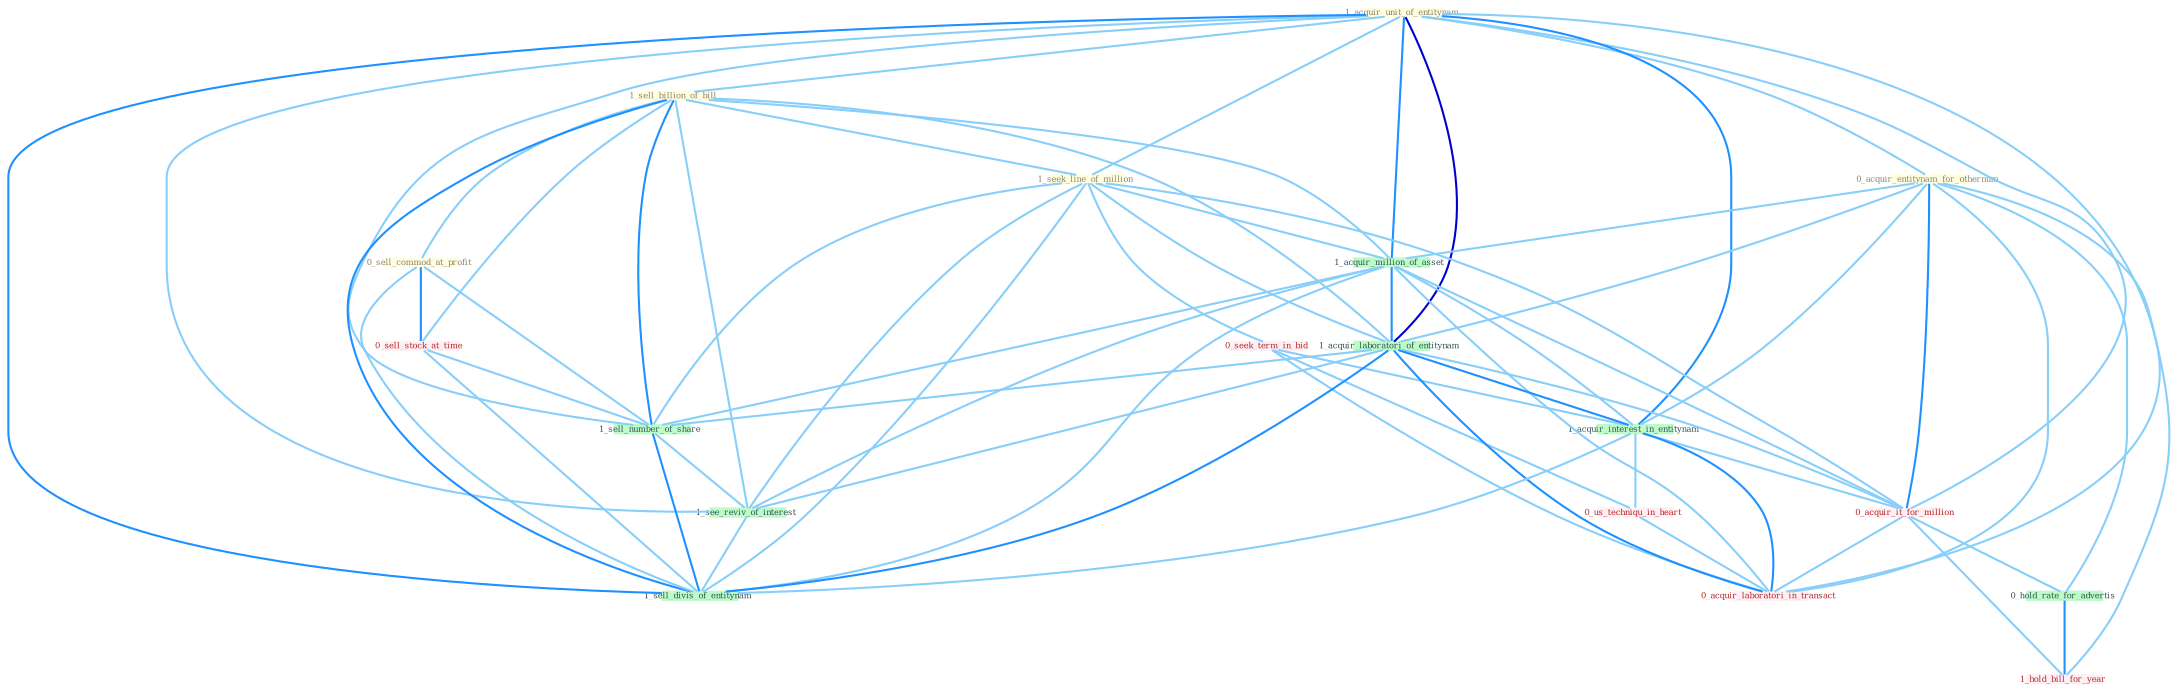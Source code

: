 Graph G{ 
    node
    [shape=polygon,style=filled,width=.5,height=.06,color="#BDFCC9",fixedsize=true,fontsize=4,
    fontcolor="#2f4f4f"];
    {node
    [color="#ffffe0", fontcolor="#8b7d6b"] "1_acquir_unit_of_entitynam " "1_sell_billion_of_bill " "1_seek_line_of_million " "0_sell_commod_at_profit " "0_acquir_entitynam_for_othernum "}
{node [color="#fff0f5", fontcolor="#b22222"] "0_seek_term_in_bid " "0_us_techniqu_in_heart " "0_acquir_it_for_million " "0_acquir_laboratori_in_transact " "0_sell_stock_at_time " "1_hold_bill_for_year "}
edge [color="#B0E2FF"];

	"1_acquir_unit_of_entitynam " -- "1_sell_billion_of_bill " [w="1", color="#87cefa" ];
	"1_acquir_unit_of_entitynam " -- "1_seek_line_of_million " [w="1", color="#87cefa" ];
	"1_acquir_unit_of_entitynam " -- "0_acquir_entitynam_for_othernum " [w="1", color="#87cefa" ];
	"1_acquir_unit_of_entitynam " -- "1_acquir_million_of_asset " [w="2", color="#1e90ff" , len=0.8];
	"1_acquir_unit_of_entitynam " -- "1_acquir_laboratori_of_entitynam " [w="3", color="#0000cd" , len=0.6];
	"1_acquir_unit_of_entitynam " -- "1_acquir_interest_in_entitynam " [w="2", color="#1e90ff" , len=0.8];
	"1_acquir_unit_of_entitynam " -- "0_acquir_it_for_million " [w="1", color="#87cefa" ];
	"1_acquir_unit_of_entitynam " -- "0_acquir_laboratori_in_transact " [w="1", color="#87cefa" ];
	"1_acquir_unit_of_entitynam " -- "1_sell_number_of_share " [w="1", color="#87cefa" ];
	"1_acquir_unit_of_entitynam " -- "1_see_reviv_of_interest " [w="1", color="#87cefa" ];
	"1_acquir_unit_of_entitynam " -- "1_sell_divis_of_entitynam " [w="2", color="#1e90ff" , len=0.8];
	"1_sell_billion_of_bill " -- "1_seek_line_of_million " [w="1", color="#87cefa" ];
	"1_sell_billion_of_bill " -- "0_sell_commod_at_profit " [w="1", color="#87cefa" ];
	"1_sell_billion_of_bill " -- "1_acquir_million_of_asset " [w="1", color="#87cefa" ];
	"1_sell_billion_of_bill " -- "1_acquir_laboratori_of_entitynam " [w="1", color="#87cefa" ];
	"1_sell_billion_of_bill " -- "0_sell_stock_at_time " [w="1", color="#87cefa" ];
	"1_sell_billion_of_bill " -- "1_sell_number_of_share " [w="2", color="#1e90ff" , len=0.8];
	"1_sell_billion_of_bill " -- "1_see_reviv_of_interest " [w="1", color="#87cefa" ];
	"1_sell_billion_of_bill " -- "1_sell_divis_of_entitynam " [w="2", color="#1e90ff" , len=0.8];
	"1_seek_line_of_million " -- "1_acquir_million_of_asset " [w="1", color="#87cefa" ];
	"1_seek_line_of_million " -- "1_acquir_laboratori_of_entitynam " [w="1", color="#87cefa" ];
	"1_seek_line_of_million " -- "0_seek_term_in_bid " [w="1", color="#87cefa" ];
	"1_seek_line_of_million " -- "0_acquir_it_for_million " [w="1", color="#87cefa" ];
	"1_seek_line_of_million " -- "1_sell_number_of_share " [w="1", color="#87cefa" ];
	"1_seek_line_of_million " -- "1_see_reviv_of_interest " [w="1", color="#87cefa" ];
	"1_seek_line_of_million " -- "1_sell_divis_of_entitynam " [w="1", color="#87cefa" ];
	"0_sell_commod_at_profit " -- "0_sell_stock_at_time " [w="2", color="#1e90ff" , len=0.8];
	"0_sell_commod_at_profit " -- "1_sell_number_of_share " [w="1", color="#87cefa" ];
	"0_sell_commod_at_profit " -- "1_sell_divis_of_entitynam " [w="1", color="#87cefa" ];
	"0_acquir_entitynam_for_othernum " -- "1_acquir_million_of_asset " [w="1", color="#87cefa" ];
	"0_acquir_entitynam_for_othernum " -- "1_acquir_laboratori_of_entitynam " [w="1", color="#87cefa" ];
	"0_acquir_entitynam_for_othernum " -- "1_acquir_interest_in_entitynam " [w="1", color="#87cefa" ];
	"0_acquir_entitynam_for_othernum " -- "0_acquir_it_for_million " [w="2", color="#1e90ff" , len=0.8];
	"0_acquir_entitynam_for_othernum " -- "0_hold_rate_for_advertis " [w="1", color="#87cefa" ];
	"0_acquir_entitynam_for_othernum " -- "0_acquir_laboratori_in_transact " [w="1", color="#87cefa" ];
	"0_acquir_entitynam_for_othernum " -- "1_hold_bill_for_year " [w="1", color="#87cefa" ];
	"1_acquir_million_of_asset " -- "1_acquir_laboratori_of_entitynam " [w="2", color="#1e90ff" , len=0.8];
	"1_acquir_million_of_asset " -- "1_acquir_interest_in_entitynam " [w="1", color="#87cefa" ];
	"1_acquir_million_of_asset " -- "0_acquir_it_for_million " [w="1", color="#87cefa" ];
	"1_acquir_million_of_asset " -- "0_acquir_laboratori_in_transact " [w="1", color="#87cefa" ];
	"1_acquir_million_of_asset " -- "1_sell_number_of_share " [w="1", color="#87cefa" ];
	"1_acquir_million_of_asset " -- "1_see_reviv_of_interest " [w="1", color="#87cefa" ];
	"1_acquir_million_of_asset " -- "1_sell_divis_of_entitynam " [w="1", color="#87cefa" ];
	"1_acquir_laboratori_of_entitynam " -- "1_acquir_interest_in_entitynam " [w="2", color="#1e90ff" , len=0.8];
	"1_acquir_laboratori_of_entitynam " -- "0_acquir_it_for_million " [w="1", color="#87cefa" ];
	"1_acquir_laboratori_of_entitynam " -- "0_acquir_laboratori_in_transact " [w="2", color="#1e90ff" , len=0.8];
	"1_acquir_laboratori_of_entitynam " -- "1_sell_number_of_share " [w="1", color="#87cefa" ];
	"1_acquir_laboratori_of_entitynam " -- "1_see_reviv_of_interest " [w="1", color="#87cefa" ];
	"1_acquir_laboratori_of_entitynam " -- "1_sell_divis_of_entitynam " [w="2", color="#1e90ff" , len=0.8];
	"0_seek_term_in_bid " -- "1_acquir_interest_in_entitynam " [w="1", color="#87cefa" ];
	"0_seek_term_in_bid " -- "0_us_techniqu_in_heart " [w="1", color="#87cefa" ];
	"0_seek_term_in_bid " -- "0_acquir_laboratori_in_transact " [w="1", color="#87cefa" ];
	"1_acquir_interest_in_entitynam " -- "0_us_techniqu_in_heart " [w="1", color="#87cefa" ];
	"1_acquir_interest_in_entitynam " -- "0_acquir_it_for_million " [w="1", color="#87cefa" ];
	"1_acquir_interest_in_entitynam " -- "0_acquir_laboratori_in_transact " [w="2", color="#1e90ff" , len=0.8];
	"1_acquir_interest_in_entitynam " -- "1_sell_divis_of_entitynam " [w="1", color="#87cefa" ];
	"0_us_techniqu_in_heart " -- "0_acquir_laboratori_in_transact " [w="1", color="#87cefa" ];
	"0_acquir_it_for_million " -- "0_hold_rate_for_advertis " [w="1", color="#87cefa" ];
	"0_acquir_it_for_million " -- "0_acquir_laboratori_in_transact " [w="1", color="#87cefa" ];
	"0_acquir_it_for_million " -- "1_hold_bill_for_year " [w="1", color="#87cefa" ];
	"0_hold_rate_for_advertis " -- "1_hold_bill_for_year " [w="2", color="#1e90ff" , len=0.8];
	"0_sell_stock_at_time " -- "1_sell_number_of_share " [w="1", color="#87cefa" ];
	"0_sell_stock_at_time " -- "1_sell_divis_of_entitynam " [w="1", color="#87cefa" ];
	"1_sell_number_of_share " -- "1_see_reviv_of_interest " [w="1", color="#87cefa" ];
	"1_sell_number_of_share " -- "1_sell_divis_of_entitynam " [w="2", color="#1e90ff" , len=0.8];
	"1_see_reviv_of_interest " -- "1_sell_divis_of_entitynam " [w="1", color="#87cefa" ];
}